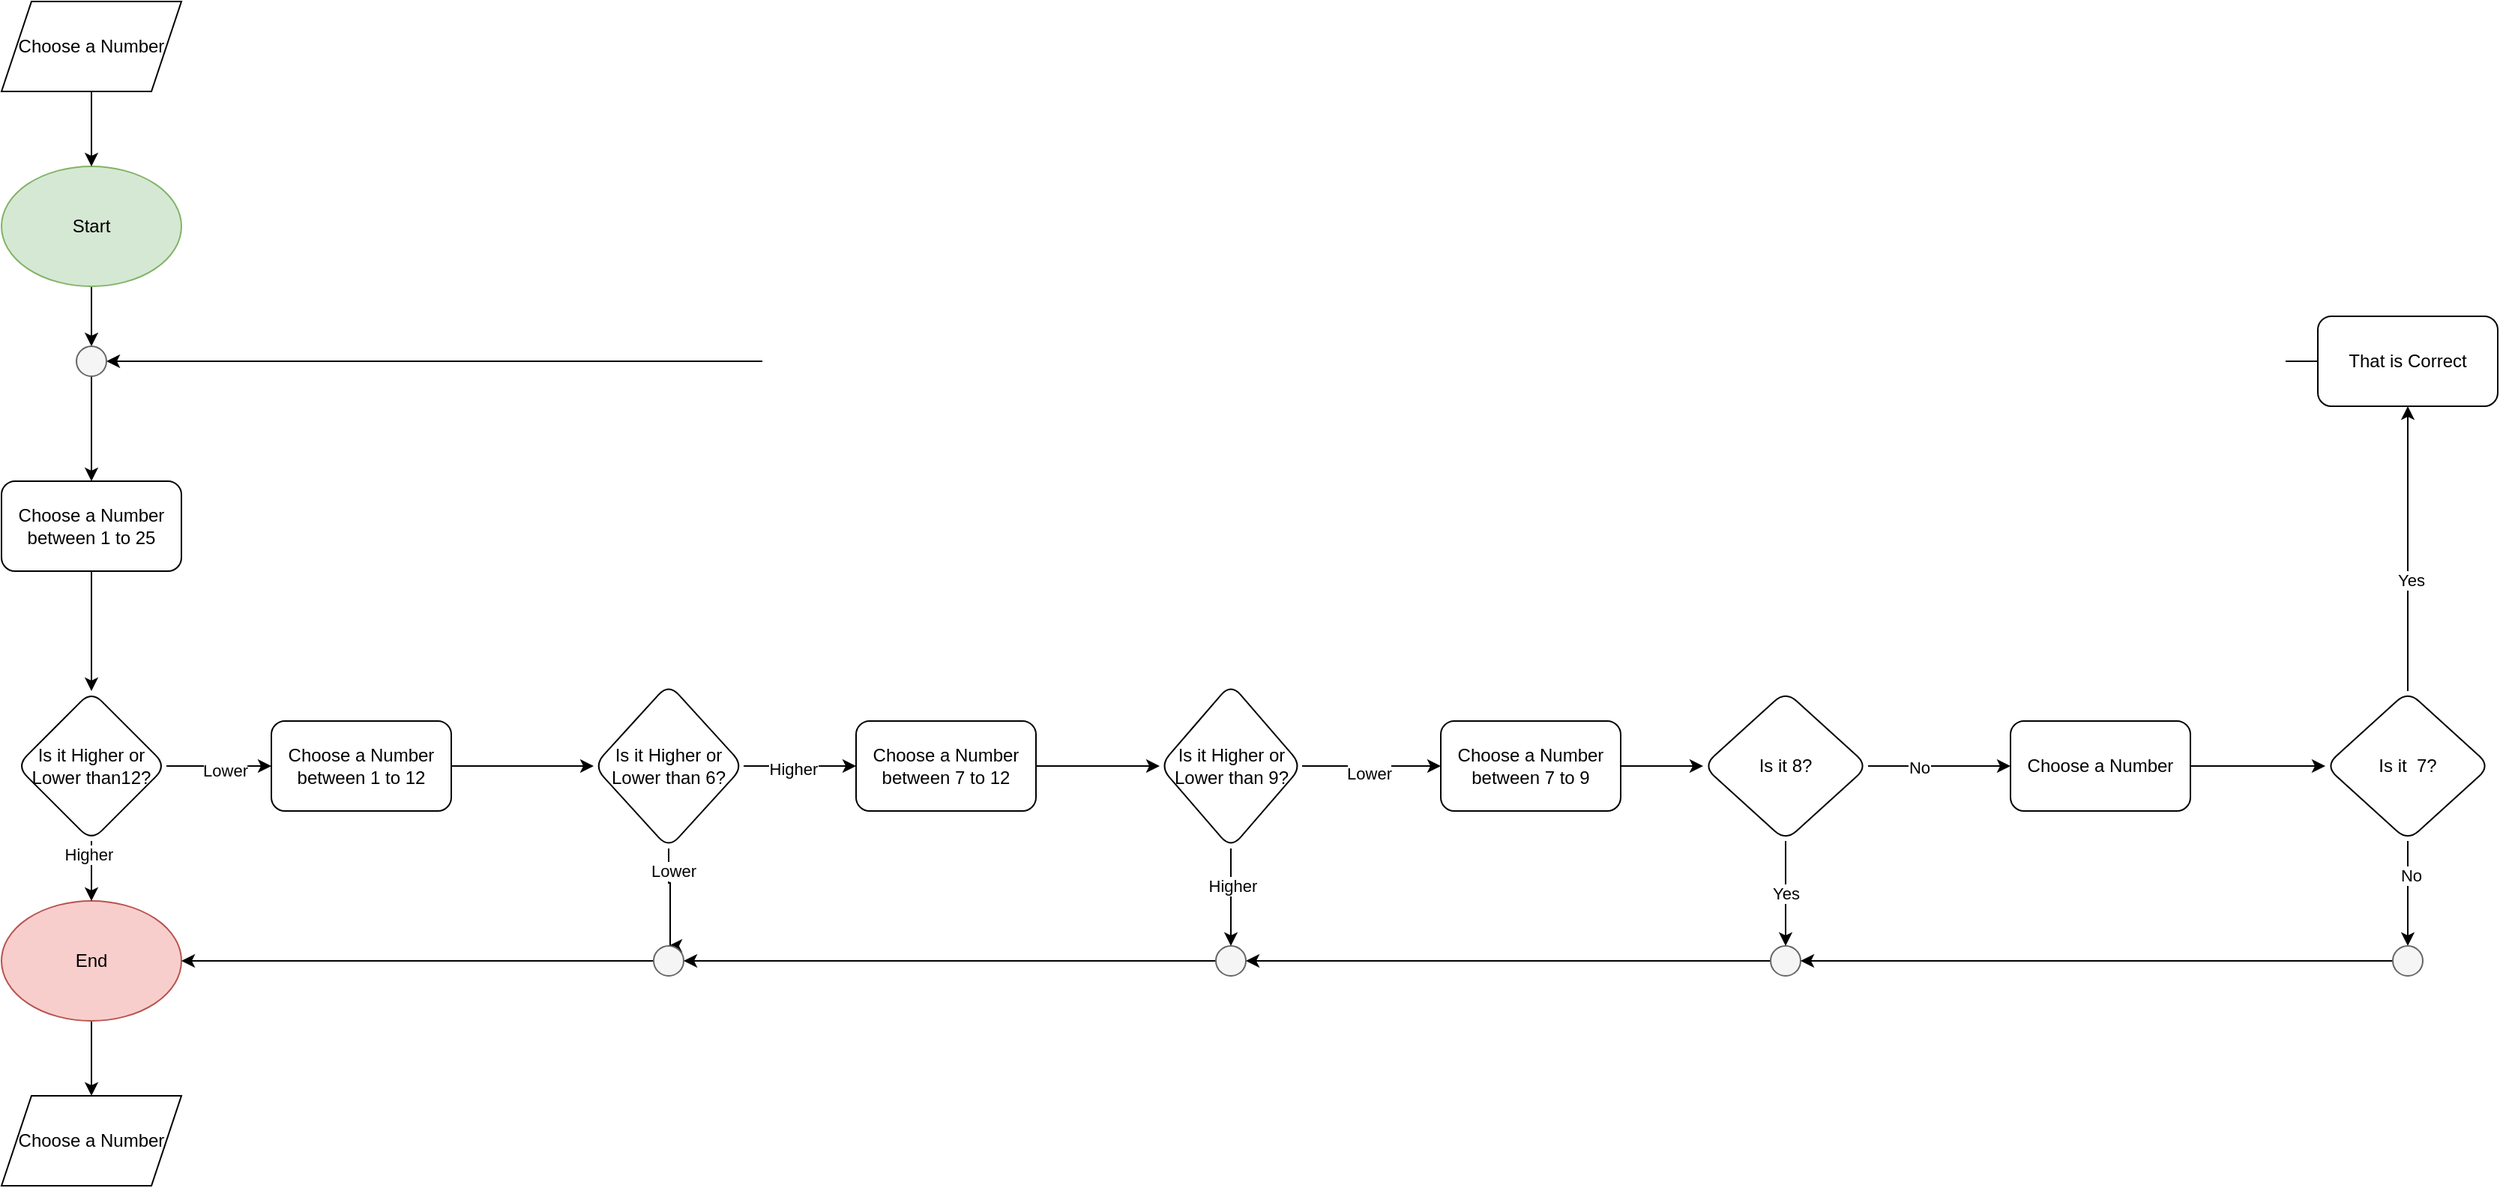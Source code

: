 <mxfile version="23.1.5" type="github">
  <diagram name="Page-1" id="fJ7hg3LSL8O3sAAXK8hL">
    <mxGraphModel dx="1434" dy="754" grid="1" gridSize="10" guides="1" tooltips="1" connect="1" arrows="1" fold="1" page="1" pageScale="1" pageWidth="850" pageHeight="1100" math="0" shadow="0">
      <root>
        <mxCell id="0" />
        <mxCell id="1" parent="0" />
        <mxCell id="wEoflgTV1AvNClaxADsi-70" value="" style="edgeStyle=orthogonalEdgeStyle;rounded=0;orthogonalLoop=1;jettySize=auto;html=1;" edge="1" parent="1" source="yZECyWibJnEaQU9a-CN--1" target="wEoflgTV1AvNClaxADsi-69">
          <mxGeometry relative="1" as="geometry" />
        </mxCell>
        <mxCell id="yZECyWibJnEaQU9a-CN--1" value="Start" style="ellipse;whiteSpace=wrap;html=1;fillColor=#d5e8d4;strokeColor=#82b366;" parent="1" vertex="1">
          <mxGeometry x="30" y="150" width="120" height="80" as="geometry" />
        </mxCell>
        <mxCell id="wEoflgTV1AvNClaxADsi-79" value="" style="edgeStyle=orthogonalEdgeStyle;rounded=0;orthogonalLoop=1;jettySize=auto;html=1;" edge="1" parent="1" source="yZECyWibJnEaQU9a-CN--2" target="yZECyWibJnEaQU9a-CN--84">
          <mxGeometry relative="1" as="geometry" />
        </mxCell>
        <mxCell id="yZECyWibJnEaQU9a-CN--2" value="Choose a Number between 1 to 25" style="rounded=1;whiteSpace=wrap;html=1;" parent="1" vertex="1">
          <mxGeometry x="30" y="360" width="120" height="60" as="geometry" />
        </mxCell>
        <mxCell id="yZECyWibJnEaQU9a-CN--98" value="" style="edgeStyle=orthogonalEdgeStyle;rounded=0;orthogonalLoop=1;jettySize=auto;html=1;" parent="1" source="yZECyWibJnEaQU9a-CN--27" target="yZECyWibJnEaQU9a-CN--97" edge="1">
          <mxGeometry relative="1" as="geometry" />
        </mxCell>
        <mxCell id="yZECyWibJnEaQU9a-CN--27" value="End" style="ellipse;whiteSpace=wrap;html=1;fillColor=#f8cecc;strokeColor=#b85450;" parent="1" vertex="1">
          <mxGeometry x="30" y="640" width="120" height="80" as="geometry" />
        </mxCell>
        <mxCell id="yZECyWibJnEaQU9a-CN--87" value="" style="edgeStyle=orthogonalEdgeStyle;rounded=0;orthogonalLoop=1;jettySize=auto;html=1;" parent="1" source="yZECyWibJnEaQU9a-CN--84" target="yZECyWibJnEaQU9a-CN--86" edge="1">
          <mxGeometry relative="1" as="geometry" />
        </mxCell>
        <mxCell id="wEoflgTV1AvNClaxADsi-16" value="Lower" style="edgeLabel;html=1;align=center;verticalAlign=middle;resizable=0;points=[];" vertex="1" connectable="0" parent="yZECyWibJnEaQU9a-CN--87">
          <mxGeometry x="0.1" y="-3" relative="1" as="geometry">
            <mxPoint as="offset" />
          </mxGeometry>
        </mxCell>
        <mxCell id="yZECyWibJnEaQU9a-CN--90" value="" style="edgeStyle=orthogonalEdgeStyle;rounded=0;orthogonalLoop=1;jettySize=auto;html=1;entryX=0.5;entryY=0;entryDx=0;entryDy=0;" parent="1" source="yZECyWibJnEaQU9a-CN--84" target="yZECyWibJnEaQU9a-CN--27" edge="1">
          <mxGeometry relative="1" as="geometry">
            <mxPoint x="100" y="590" as="targetPoint" />
          </mxGeometry>
        </mxCell>
        <mxCell id="wEoflgTV1AvNClaxADsi-14" value="Higher" style="edgeLabel;html=1;align=center;verticalAlign=middle;resizable=0;points=[];" vertex="1" connectable="0" parent="yZECyWibJnEaQU9a-CN--90">
          <mxGeometry x="-0.55" y="-2" relative="1" as="geometry">
            <mxPoint as="offset" />
          </mxGeometry>
        </mxCell>
        <mxCell id="yZECyWibJnEaQU9a-CN--84" value="Is it Higher or Lower than12?" style="rhombus;whiteSpace=wrap;html=1;rounded=1;" parent="1" vertex="1">
          <mxGeometry x="40" y="500" width="100" height="100" as="geometry" />
        </mxCell>
        <mxCell id="wEoflgTV1AvNClaxADsi-18" value="" style="edgeStyle=orthogonalEdgeStyle;rounded=0;orthogonalLoop=1;jettySize=auto;html=1;" edge="1" parent="1" source="yZECyWibJnEaQU9a-CN--86" target="wEoflgTV1AvNClaxADsi-17">
          <mxGeometry relative="1" as="geometry" />
        </mxCell>
        <mxCell id="yZECyWibJnEaQU9a-CN--86" value="Choose a Number between 1 to 12" style="whiteSpace=wrap;html=1;rounded=1;" parent="1" vertex="1">
          <mxGeometry x="210" y="520" width="120" height="60" as="geometry" />
        </mxCell>
        <mxCell id="yZECyWibJnEaQU9a-CN--96" value="" style="edgeStyle=orthogonalEdgeStyle;rounded=0;orthogonalLoop=1;jettySize=auto;html=1;" parent="1" source="yZECyWibJnEaQU9a-CN--95" target="yZECyWibJnEaQU9a-CN--1" edge="1">
          <mxGeometry relative="1" as="geometry" />
        </mxCell>
        <mxCell id="yZECyWibJnEaQU9a-CN--95" value="Choose a Number" style="shape=parallelogram;perimeter=parallelogramPerimeter;whiteSpace=wrap;html=1;fixedSize=1;" parent="1" vertex="1">
          <mxGeometry x="30" y="40" width="120" height="60" as="geometry" />
        </mxCell>
        <mxCell id="yZECyWibJnEaQU9a-CN--97" value="Choose a Number" style="shape=parallelogram;perimeter=parallelogramPerimeter;whiteSpace=wrap;html=1;fixedSize=1;" parent="1" vertex="1">
          <mxGeometry x="30" y="770" width="120" height="60" as="geometry" />
        </mxCell>
        <mxCell id="wEoflgTV1AvNClaxADsi-20" value="" style="edgeStyle=orthogonalEdgeStyle;rounded=0;orthogonalLoop=1;jettySize=auto;html=1;" edge="1" parent="1" source="wEoflgTV1AvNClaxADsi-17" target="wEoflgTV1AvNClaxADsi-19">
          <mxGeometry relative="1" as="geometry" />
        </mxCell>
        <mxCell id="wEoflgTV1AvNClaxADsi-22" value="Higher" style="edgeLabel;html=1;align=center;verticalAlign=middle;resizable=0;points=[];" vertex="1" connectable="0" parent="wEoflgTV1AvNClaxADsi-20">
          <mxGeometry x="-0.124" y="-2" relative="1" as="geometry">
            <mxPoint as="offset" />
          </mxGeometry>
        </mxCell>
        <mxCell id="wEoflgTV1AvNClaxADsi-24" value="" style="edgeStyle=orthogonalEdgeStyle;rounded=0;orthogonalLoop=1;jettySize=auto;html=1;entryX=0.5;entryY=0;entryDx=0;entryDy=0;" edge="1" parent="1" source="wEoflgTV1AvNClaxADsi-17" target="wEoflgTV1AvNClaxADsi-29">
          <mxGeometry relative="1" as="geometry">
            <mxPoint x="475" y="650" as="targetPoint" />
            <Array as="points">
              <mxPoint x="475" y="628" />
              <mxPoint x="476" y="628" />
            </Array>
          </mxGeometry>
        </mxCell>
        <mxCell id="wEoflgTV1AvNClaxADsi-25" value="Lower" style="edgeLabel;html=1;align=center;verticalAlign=middle;resizable=0;points=[];" vertex="1" connectable="0" parent="wEoflgTV1AvNClaxADsi-24">
          <mxGeometry x="-0.573" y="3" relative="1" as="geometry">
            <mxPoint as="offset" />
          </mxGeometry>
        </mxCell>
        <mxCell id="wEoflgTV1AvNClaxADsi-17" value="Is it Higher or Lower than 6?" style="rhombus;whiteSpace=wrap;html=1;rounded=1;" vertex="1" parent="1">
          <mxGeometry x="425" y="495" width="100" height="110" as="geometry" />
        </mxCell>
        <mxCell id="wEoflgTV1AvNClaxADsi-28" value="" style="edgeStyle=orthogonalEdgeStyle;rounded=0;orthogonalLoop=1;jettySize=auto;html=1;" edge="1" parent="1" source="wEoflgTV1AvNClaxADsi-19" target="wEoflgTV1AvNClaxADsi-27">
          <mxGeometry relative="1" as="geometry" />
        </mxCell>
        <mxCell id="wEoflgTV1AvNClaxADsi-19" value="Choose a Number between 7 to 12" style="whiteSpace=wrap;html=1;rounded=1;" vertex="1" parent="1">
          <mxGeometry x="600" y="520" width="120" height="60" as="geometry" />
        </mxCell>
        <mxCell id="wEoflgTV1AvNClaxADsi-26" value="" style="edgeStyle=orthogonalEdgeStyle;rounded=0;orthogonalLoop=1;jettySize=auto;html=1;exitX=0;exitY=0.5;exitDx=0;exitDy=0;" edge="1" parent="1" source="wEoflgTV1AvNClaxADsi-29" target="yZECyWibJnEaQU9a-CN--27">
          <mxGeometry relative="1" as="geometry">
            <mxPoint x="415" y="680" as="sourcePoint" />
          </mxGeometry>
        </mxCell>
        <mxCell id="wEoflgTV1AvNClaxADsi-31" value="" style="edgeStyle=orthogonalEdgeStyle;rounded=0;orthogonalLoop=1;jettySize=auto;html=1;entryX=0.5;entryY=0;entryDx=0;entryDy=0;" edge="1" parent="1" source="wEoflgTV1AvNClaxADsi-27" target="wEoflgTV1AvNClaxADsi-38">
          <mxGeometry relative="1" as="geometry">
            <mxPoint x="690" y="770" as="targetPoint" />
          </mxGeometry>
        </mxCell>
        <mxCell id="wEoflgTV1AvNClaxADsi-37" value="Higher" style="edgeLabel;html=1;align=center;verticalAlign=middle;resizable=0;points=[];" vertex="1" connectable="0" parent="wEoflgTV1AvNClaxADsi-31">
          <mxGeometry x="-0.238" y="1" relative="1" as="geometry">
            <mxPoint as="offset" />
          </mxGeometry>
        </mxCell>
        <mxCell id="wEoflgTV1AvNClaxADsi-33" value="" style="edgeStyle=orthogonalEdgeStyle;rounded=0;orthogonalLoop=1;jettySize=auto;html=1;" edge="1" parent="1" source="wEoflgTV1AvNClaxADsi-27" target="wEoflgTV1AvNClaxADsi-32">
          <mxGeometry relative="1" as="geometry" />
        </mxCell>
        <mxCell id="wEoflgTV1AvNClaxADsi-36" value="Lower" style="edgeLabel;html=1;align=center;verticalAlign=middle;resizable=0;points=[];" vertex="1" connectable="0" parent="wEoflgTV1AvNClaxADsi-33">
          <mxGeometry x="-0.052" y="-5" relative="1" as="geometry">
            <mxPoint as="offset" />
          </mxGeometry>
        </mxCell>
        <mxCell id="wEoflgTV1AvNClaxADsi-27" value="Is it Higher or Lower than 9?" style="rhombus;whiteSpace=wrap;html=1;rounded=1;" vertex="1" parent="1">
          <mxGeometry x="802.5" y="495" width="95" height="110" as="geometry" />
        </mxCell>
        <mxCell id="wEoflgTV1AvNClaxADsi-29" value="" style="ellipse;whiteSpace=wrap;html=1;rounded=1;fillColor=#f5f5f5;fontColor=#333333;strokeColor=#666666;" vertex="1" parent="1">
          <mxGeometry x="465" y="670" width="20" height="20" as="geometry" />
        </mxCell>
        <mxCell id="wEoflgTV1AvNClaxADsi-45" value="" style="edgeStyle=orthogonalEdgeStyle;rounded=0;orthogonalLoop=1;jettySize=auto;html=1;" edge="1" parent="1" source="wEoflgTV1AvNClaxADsi-32" target="wEoflgTV1AvNClaxADsi-44">
          <mxGeometry relative="1" as="geometry" />
        </mxCell>
        <mxCell id="wEoflgTV1AvNClaxADsi-32" value="Choose a Number between 7 to 9" style="whiteSpace=wrap;html=1;rounded=1;" vertex="1" parent="1">
          <mxGeometry x="990" y="520" width="120" height="60" as="geometry" />
        </mxCell>
        <mxCell id="wEoflgTV1AvNClaxADsi-39" value="" style="edgeStyle=orthogonalEdgeStyle;rounded=0;orthogonalLoop=1;jettySize=auto;html=1;" edge="1" parent="1" source="wEoflgTV1AvNClaxADsi-38" target="wEoflgTV1AvNClaxADsi-29">
          <mxGeometry relative="1" as="geometry" />
        </mxCell>
        <mxCell id="wEoflgTV1AvNClaxADsi-38" value="" style="ellipse;whiteSpace=wrap;html=1;rounded=1;fillColor=#f5f5f5;fontColor=#333333;strokeColor=#666666;" vertex="1" parent="1">
          <mxGeometry x="840" y="670" width="20" height="20" as="geometry" />
        </mxCell>
        <mxCell id="wEoflgTV1AvNClaxADsi-47" value="Yes" style="edgeStyle=orthogonalEdgeStyle;rounded=0;orthogonalLoop=1;jettySize=auto;html=1;" edge="1" parent="1" source="wEoflgTV1AvNClaxADsi-44" target="wEoflgTV1AvNClaxADsi-46">
          <mxGeometry relative="1" as="geometry" />
        </mxCell>
        <mxCell id="wEoflgTV1AvNClaxADsi-66" value="" style="edgeStyle=orthogonalEdgeStyle;rounded=0;orthogonalLoop=1;jettySize=auto;html=1;" edge="1" parent="1" source="wEoflgTV1AvNClaxADsi-44" target="wEoflgTV1AvNClaxADsi-65">
          <mxGeometry relative="1" as="geometry" />
        </mxCell>
        <mxCell id="wEoflgTV1AvNClaxADsi-67" value="No" style="edgeLabel;html=1;align=center;verticalAlign=middle;resizable=0;points=[];" vertex="1" connectable="0" parent="wEoflgTV1AvNClaxADsi-66">
          <mxGeometry x="-0.3" y="-1" relative="1" as="geometry">
            <mxPoint as="offset" />
          </mxGeometry>
        </mxCell>
        <mxCell id="wEoflgTV1AvNClaxADsi-44" value="Is it 8?" style="rhombus;whiteSpace=wrap;html=1;rounded=1;" vertex="1" parent="1">
          <mxGeometry x="1165" y="500" width="110" height="100" as="geometry" />
        </mxCell>
        <mxCell id="wEoflgTV1AvNClaxADsi-48" value="" style="edgeStyle=orthogonalEdgeStyle;rounded=0;orthogonalLoop=1;jettySize=auto;html=1;" edge="1" parent="1" source="wEoflgTV1AvNClaxADsi-46" target="wEoflgTV1AvNClaxADsi-38">
          <mxGeometry relative="1" as="geometry" />
        </mxCell>
        <mxCell id="wEoflgTV1AvNClaxADsi-46" value="" style="ellipse;whiteSpace=wrap;html=1;rounded=1;fillColor=#f5f5f5;fontColor=#333333;strokeColor=#666666;" vertex="1" parent="1">
          <mxGeometry x="1210" y="670" width="20" height="20" as="geometry" />
        </mxCell>
        <mxCell id="wEoflgTV1AvNClaxADsi-57" value="" style="edgeStyle=orthogonalEdgeStyle;rounded=0;orthogonalLoop=1;jettySize=auto;html=1;" edge="1" parent="1" source="wEoflgTV1AvNClaxADsi-54" target="wEoflgTV1AvNClaxADsi-56">
          <mxGeometry relative="1" as="geometry" />
        </mxCell>
        <mxCell id="wEoflgTV1AvNClaxADsi-73" value="Yes" style="edgeLabel;html=1;align=center;verticalAlign=middle;resizable=0;points=[];" vertex="1" connectable="0" parent="wEoflgTV1AvNClaxADsi-57">
          <mxGeometry x="-0.217" y="-2" relative="1" as="geometry">
            <mxPoint as="offset" />
          </mxGeometry>
        </mxCell>
        <mxCell id="wEoflgTV1AvNClaxADsi-75" value="" style="edgeStyle=orthogonalEdgeStyle;rounded=0;orthogonalLoop=1;jettySize=auto;html=1;" edge="1" parent="1" source="wEoflgTV1AvNClaxADsi-54" target="wEoflgTV1AvNClaxADsi-74">
          <mxGeometry relative="1" as="geometry" />
        </mxCell>
        <mxCell id="wEoflgTV1AvNClaxADsi-78" value="No" style="edgeLabel;html=1;align=center;verticalAlign=middle;resizable=0;points=[];" vertex="1" connectable="0" parent="wEoflgTV1AvNClaxADsi-75">
          <mxGeometry x="-0.343" y="2" relative="1" as="geometry">
            <mxPoint as="offset" />
          </mxGeometry>
        </mxCell>
        <mxCell id="wEoflgTV1AvNClaxADsi-54" value="Is it&amp;nbsp; 7?" style="rhombus;whiteSpace=wrap;html=1;rounded=1;" vertex="1" parent="1">
          <mxGeometry x="1580" y="500" width="110" height="100" as="geometry" />
        </mxCell>
        <mxCell id="wEoflgTV1AvNClaxADsi-72" value="" style="edgeStyle=orthogonalEdgeStyle;rounded=0;orthogonalLoop=1;jettySize=auto;html=1;" edge="1" parent="1" source="wEoflgTV1AvNClaxADsi-56" target="wEoflgTV1AvNClaxADsi-69">
          <mxGeometry relative="1" as="geometry" />
        </mxCell>
        <mxCell id="wEoflgTV1AvNClaxADsi-56" value="That is Correct" style="whiteSpace=wrap;html=1;rounded=1;" vertex="1" parent="1">
          <mxGeometry x="1575" y="250" width="120" height="60" as="geometry" />
        </mxCell>
        <mxCell id="wEoflgTV1AvNClaxADsi-68" value="" style="edgeStyle=orthogonalEdgeStyle;rounded=0;orthogonalLoop=1;jettySize=auto;html=1;" edge="1" parent="1" source="wEoflgTV1AvNClaxADsi-65" target="wEoflgTV1AvNClaxADsi-54">
          <mxGeometry relative="1" as="geometry" />
        </mxCell>
        <mxCell id="wEoflgTV1AvNClaxADsi-65" value="Choose a Number " style="whiteSpace=wrap;html=1;rounded=1;" vertex="1" parent="1">
          <mxGeometry x="1370" y="520" width="120" height="60" as="geometry" />
        </mxCell>
        <mxCell id="wEoflgTV1AvNClaxADsi-71" value="" style="edgeStyle=orthogonalEdgeStyle;rounded=0;orthogonalLoop=1;jettySize=auto;html=1;" edge="1" parent="1" source="wEoflgTV1AvNClaxADsi-69" target="yZECyWibJnEaQU9a-CN--2">
          <mxGeometry relative="1" as="geometry" />
        </mxCell>
        <mxCell id="wEoflgTV1AvNClaxADsi-69" value="" style="ellipse;whiteSpace=wrap;html=1;rounded=1;fillColor=#f5f5f5;fontColor=#333333;strokeColor=#666666;" vertex="1" parent="1">
          <mxGeometry x="80" y="270" width="20" height="20" as="geometry" />
        </mxCell>
        <mxCell id="wEoflgTV1AvNClaxADsi-76" value="" style="edgeStyle=orthogonalEdgeStyle;rounded=0;orthogonalLoop=1;jettySize=auto;html=1;" edge="1" parent="1" source="wEoflgTV1AvNClaxADsi-74" target="wEoflgTV1AvNClaxADsi-46">
          <mxGeometry relative="1" as="geometry" />
        </mxCell>
        <mxCell id="wEoflgTV1AvNClaxADsi-74" value="" style="ellipse;whiteSpace=wrap;html=1;rounded=1;fillColor=#f5f5f5;fontColor=#333333;strokeColor=#666666;" vertex="1" parent="1">
          <mxGeometry x="1625" y="670" width="20" height="20" as="geometry" />
        </mxCell>
      </root>
    </mxGraphModel>
  </diagram>
</mxfile>

